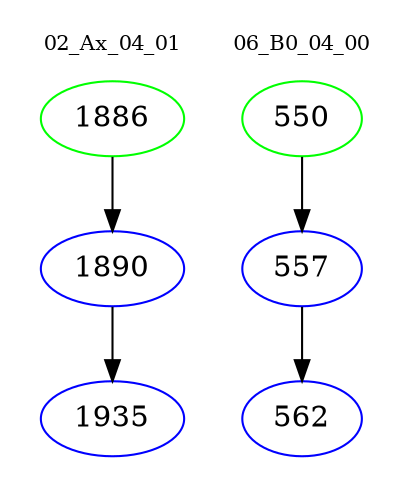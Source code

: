 digraph{
subgraph cluster_0 {
color = white
label = "02_Ax_04_01";
fontsize=10;
T0_1886 [label="1886", color="green"]
T0_1886 -> T0_1890 [color="black"]
T0_1890 [label="1890", color="blue"]
T0_1890 -> T0_1935 [color="black"]
T0_1935 [label="1935", color="blue"]
}
subgraph cluster_1 {
color = white
label = "06_B0_04_00";
fontsize=10;
T1_550 [label="550", color="green"]
T1_550 -> T1_557 [color="black"]
T1_557 [label="557", color="blue"]
T1_557 -> T1_562 [color="black"]
T1_562 [label="562", color="blue"]
}
}
